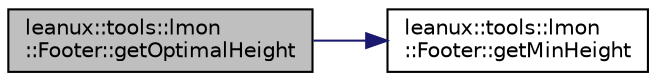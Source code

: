 digraph "leanux::tools::lmon::Footer::getOptimalHeight"
{
 // LATEX_PDF_SIZE
  bgcolor="transparent";
  edge [fontname="Helvetica",fontsize="10",labelfontname="Helvetica",labelfontsize="10"];
  node [fontname="Helvetica",fontsize="10",shape=record];
  rankdir="LR";
  Node1 [label="leanux::tools::lmon\l::Footer::getOptimalHeight",height=0.2,width=0.4,color="black", fillcolor="grey75", style="filled", fontcolor="black",tooltip="provide the optimal height for the Header."];
  Node1 -> Node2 [color="midnightblue",fontsize="10",style="solid",fontname="Helvetica"];
  Node2 [label="leanux::tools::lmon\l::Footer::getMinHeight",height=0.2,width=0.4,color="black",URL="$classleanux_1_1tools_1_1lmon_1_1Footer.html#abad3864ba66912f8525c091c5dba942d",tooltip="The minimum height (lines) required by the Footer."];
}
